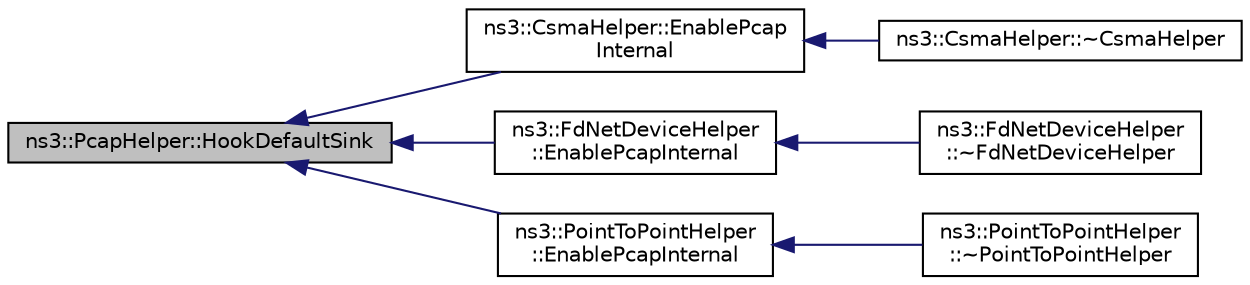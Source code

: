 digraph "ns3::PcapHelper::HookDefaultSink"
{
  edge [fontname="Helvetica",fontsize="10",labelfontname="Helvetica",labelfontsize="10"];
  node [fontname="Helvetica",fontsize="10",shape=record];
  rankdir="LR";
  Node1 [label="ns3::PcapHelper::HookDefaultSink",height=0.2,width=0.4,color="black", fillcolor="grey75", style="filled", fontcolor="black"];
  Node1 -> Node2 [dir="back",color="midnightblue",fontsize="10",style="solid"];
  Node2 [label="ns3::CsmaHelper::EnablePcap\lInternal",height=0.2,width=0.4,color="black", fillcolor="white", style="filled",URL="$d9/dbd/classns3_1_1CsmaHelper.html#a3a3b8319bd49352ac6e597acc48c4485",tooltip="Enable pcap output on the indicated net device. "];
  Node2 -> Node3 [dir="back",color="midnightblue",fontsize="10",style="solid"];
  Node3 [label="ns3::CsmaHelper::~CsmaHelper",height=0.2,width=0.4,color="black", fillcolor="white", style="filled",URL="$d9/dbd/classns3_1_1CsmaHelper.html#a23c9e7b9cdf983cabc9a6783c340f49e"];
  Node1 -> Node4 [dir="back",color="midnightblue",fontsize="10",style="solid"];
  Node4 [label="ns3::FdNetDeviceHelper\l::EnablePcapInternal",height=0.2,width=0.4,color="black", fillcolor="white", style="filled",URL="$d1/def/classns3_1_1FdNetDeviceHelper.html#ad2438701b5de250057f690ad9c88a693",tooltip="Enable pcap output on the indicated net device. "];
  Node4 -> Node5 [dir="back",color="midnightblue",fontsize="10",style="solid"];
  Node5 [label="ns3::FdNetDeviceHelper\l::~FdNetDeviceHelper",height=0.2,width=0.4,color="black", fillcolor="white", style="filled",URL="$d1/def/classns3_1_1FdNetDeviceHelper.html#a8018d2553649901a9f37ccc9ef3385e2"];
  Node1 -> Node6 [dir="back",color="midnightblue",fontsize="10",style="solid"];
  Node6 [label="ns3::PointToPointHelper\l::EnablePcapInternal",height=0.2,width=0.4,color="black", fillcolor="white", style="filled",URL="$d5/d0d/classns3_1_1PointToPointHelper.html#abe3ce49bfc07a9d40cead59b508b9c3e",tooltip="Enable pcap output the indicated net device. "];
  Node6 -> Node7 [dir="back",color="midnightblue",fontsize="10",style="solid"];
  Node7 [label="ns3::PointToPointHelper\l::~PointToPointHelper",height=0.2,width=0.4,color="black", fillcolor="white", style="filled",URL="$d5/d0d/classns3_1_1PointToPointHelper.html#aaafd91a8b14a3af52e6d83b4c874462e"];
}
